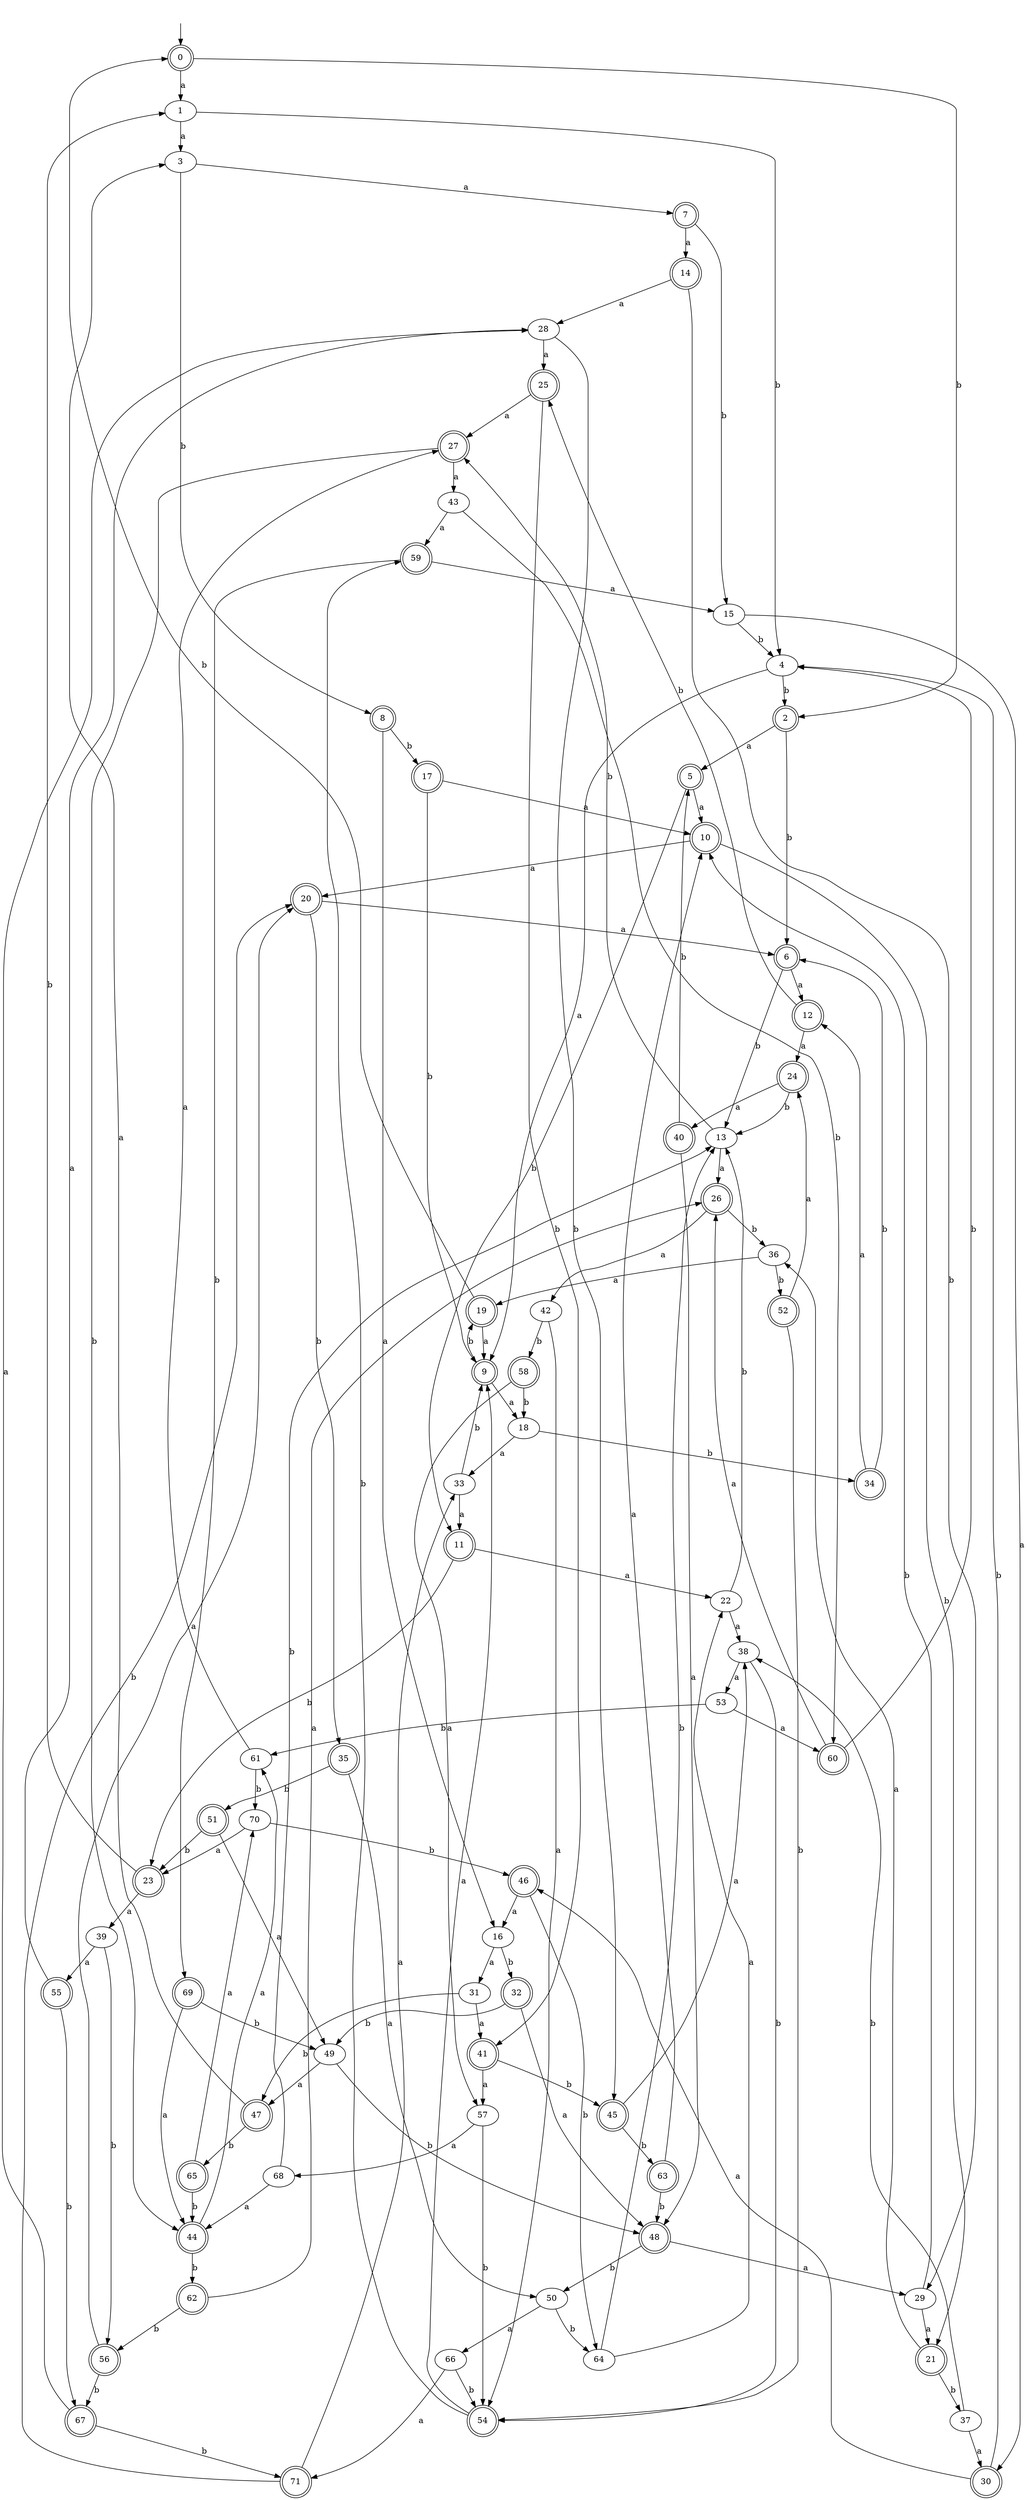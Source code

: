 digraph RandomDFA {
  __start0 [label="", shape=none];
  __start0 -> 0 [label=""];
  0 [shape=circle] [shape=doublecircle]
  0 -> 1 [label="a"]
  0 -> 2 [label="b"]
  1
  1 -> 3 [label="a"]
  1 -> 4 [label="b"]
  2 [shape=doublecircle]
  2 -> 5 [label="a"]
  2 -> 6 [label="b"]
  3
  3 -> 7 [label="a"]
  3 -> 8 [label="b"]
  4
  4 -> 9 [label="a"]
  4 -> 2 [label="b"]
  5 [shape=doublecircle]
  5 -> 10 [label="a"]
  5 -> 11 [label="b"]
  6 [shape=doublecircle]
  6 -> 12 [label="a"]
  6 -> 13 [label="b"]
  7 [shape=doublecircle]
  7 -> 14 [label="a"]
  7 -> 15 [label="b"]
  8 [shape=doublecircle]
  8 -> 16 [label="a"]
  8 -> 17 [label="b"]
  9 [shape=doublecircle]
  9 -> 18 [label="a"]
  9 -> 19 [label="b"]
  10 [shape=doublecircle]
  10 -> 20 [label="a"]
  10 -> 21 [label="b"]
  11 [shape=doublecircle]
  11 -> 22 [label="a"]
  11 -> 23 [label="b"]
  12 [shape=doublecircle]
  12 -> 24 [label="a"]
  12 -> 25 [label="b"]
  13
  13 -> 26 [label="a"]
  13 -> 27 [label="b"]
  14 [shape=doublecircle]
  14 -> 28 [label="a"]
  14 -> 29 [label="b"]
  15
  15 -> 30 [label="a"]
  15 -> 4 [label="b"]
  16
  16 -> 31 [label="a"]
  16 -> 32 [label="b"]
  17 [shape=doublecircle]
  17 -> 10 [label="a"]
  17 -> 9 [label="b"]
  18
  18 -> 33 [label="a"]
  18 -> 34 [label="b"]
  19 [shape=doublecircle]
  19 -> 9 [label="a"]
  19 -> 0 [label="b"]
  20 [shape=doublecircle]
  20 -> 6 [label="a"]
  20 -> 35 [label="b"]
  21 [shape=doublecircle]
  21 -> 36 [label="a"]
  21 -> 37 [label="b"]
  22
  22 -> 38 [label="a"]
  22 -> 13 [label="b"]
  23 [shape=doublecircle]
  23 -> 39 [label="a"]
  23 -> 1 [label="b"]
  24 [shape=doublecircle]
  24 -> 40 [label="a"]
  24 -> 13 [label="b"]
  25 [shape=doublecircle]
  25 -> 27 [label="a"]
  25 -> 41 [label="b"]
  26 [shape=doublecircle]
  26 -> 42 [label="a"]
  26 -> 36 [label="b"]
  27 [shape=doublecircle]
  27 -> 43 [label="a"]
  27 -> 44 [label="b"]
  28
  28 -> 25 [label="a"]
  28 -> 45 [label="b"]
  29
  29 -> 21 [label="a"]
  29 -> 10 [label="b"]
  30 [shape=doublecircle]
  30 -> 46 [label="a"]
  30 -> 4 [label="b"]
  31
  31 -> 41 [label="a"]
  31 -> 47 [label="b"]
  32 [shape=doublecircle]
  32 -> 48 [label="a"]
  32 -> 49 [label="b"]
  33
  33 -> 11 [label="a"]
  33 -> 9 [label="b"]
  34 [shape=doublecircle]
  34 -> 12 [label="a"]
  34 -> 6 [label="b"]
  35 [shape=doublecircle]
  35 -> 50 [label="a"]
  35 -> 51 [label="b"]
  36
  36 -> 19 [label="a"]
  36 -> 52 [label="b"]
  37
  37 -> 30 [label="a"]
  37 -> 38 [label="b"]
  38
  38 -> 53 [label="a"]
  38 -> 54 [label="b"]
  39
  39 -> 55 [label="a"]
  39 -> 56 [label="b"]
  40 [shape=doublecircle]
  40 -> 48 [label="a"]
  40 -> 5 [label="b"]
  41 [shape=doublecircle]
  41 -> 57 [label="a"]
  41 -> 45 [label="b"]
  42
  42 -> 54 [label="a"]
  42 -> 58 [label="b"]
  43
  43 -> 59 [label="a"]
  43 -> 60 [label="b"]
  44 [shape=doublecircle]
  44 -> 61 [label="a"]
  44 -> 62 [label="b"]
  45 [shape=doublecircle]
  45 -> 38 [label="a"]
  45 -> 63 [label="b"]
  46 [shape=doublecircle]
  46 -> 16 [label="a"]
  46 -> 64 [label="b"]
  47 [shape=doublecircle]
  47 -> 3 [label="a"]
  47 -> 65 [label="b"]
  48 [shape=doublecircle]
  48 -> 29 [label="a"]
  48 -> 50 [label="b"]
  49
  49 -> 47 [label="a"]
  49 -> 48 [label="b"]
  50
  50 -> 66 [label="a"]
  50 -> 64 [label="b"]
  51 [shape=doublecircle]
  51 -> 49 [label="a"]
  51 -> 23 [label="b"]
  52 [shape=doublecircle]
  52 -> 24 [label="a"]
  52 -> 54 [label="b"]
  53
  53 -> 60 [label="a"]
  53 -> 61 [label="b"]
  54 [shape=doublecircle]
  54 -> 9 [label="a"]
  54 -> 59 [label="b"]
  55 [shape=doublecircle]
  55 -> 28 [label="a"]
  55 -> 67 [label="b"]
  56 [shape=doublecircle]
  56 -> 20 [label="a"]
  56 -> 67 [label="b"]
  57
  57 -> 68 [label="a"]
  57 -> 54 [label="b"]
  58 [shape=doublecircle]
  58 -> 57 [label="a"]
  58 -> 18 [label="b"]
  59 [shape=doublecircle]
  59 -> 15 [label="a"]
  59 -> 69 [label="b"]
  60 [shape=doublecircle]
  60 -> 26 [label="a"]
  60 -> 4 [label="b"]
  61
  61 -> 27 [label="a"]
  61 -> 70 [label="b"]
  62 [shape=doublecircle]
  62 -> 26 [label="a"]
  62 -> 56 [label="b"]
  63 [shape=doublecircle]
  63 -> 10 [label="a"]
  63 -> 48 [label="b"]
  64
  64 -> 22 [label="a"]
  64 -> 13 [label="b"]
  65 [shape=doublecircle]
  65 -> 70 [label="a"]
  65 -> 44 [label="b"]
  66
  66 -> 71 [label="a"]
  66 -> 54 [label="b"]
  67 [shape=doublecircle]
  67 -> 28 [label="a"]
  67 -> 71 [label="b"]
  68
  68 -> 44 [label="a"]
  68 -> 13 [label="b"]
  69 [shape=doublecircle]
  69 -> 44 [label="a"]
  69 -> 49 [label="b"]
  70
  70 -> 23 [label="a"]
  70 -> 46 [label="b"]
  71 [shape=doublecircle]
  71 -> 33 [label="a"]
  71 -> 20 [label="b"]
}
